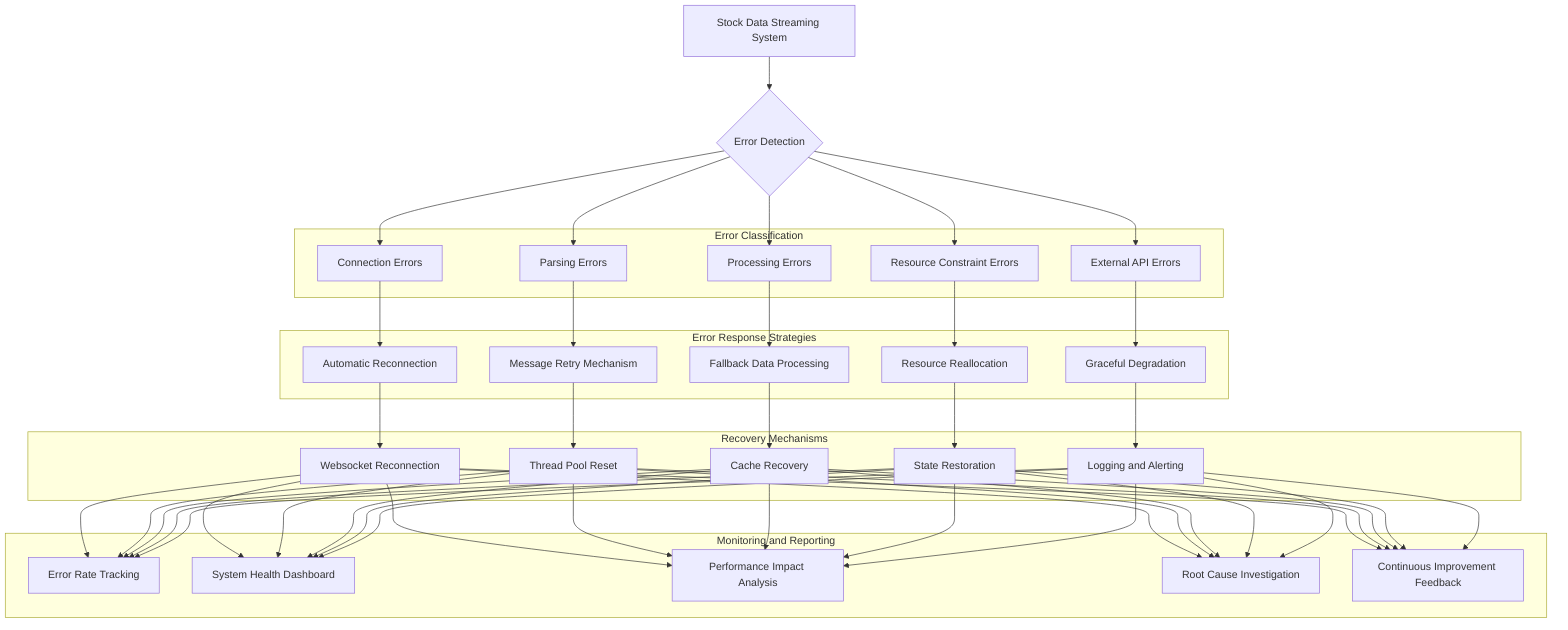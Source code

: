 flowchart TD
    A[Stock Data Streaming System] --> B{Error Detection}
    
    subgraph "Error Classification"
    EC1[Connection Errors]
    EC2[Parsing Errors]
    EC3[Processing Errors]
    EC4[Resource Constraint Errors]
    EC5[External API Errors]
    end
    
    subgraph "Error Response Strategies"
    RS1[Automatic Reconnection]
    RS2[Message Retry Mechanism]
    RS3[Fallback Data Processing]
    RS4[Resource Reallocation]
    RS5[Graceful Degradation]
    end
    
    subgraph "Recovery Mechanisms"
    RM1[Websocket Reconnection]
    RM2[Thread Pool Reset]
    RM3[Cache Recovery]
    RM4[State Restoration]
    RM5[Logging and Alerting]
    end
    
    subgraph "Monitoring and Reporting"
    MR1[Error Rate Tracking]
    MR2[System Health Dashboard]
    MR3[Performance Impact Analysis]
    MR4[Root Cause Investigation]
    MR5[Continuous Improvement Feedback]
    end
    
    B --> EC1 & EC2 & EC3 & EC4 & EC5
    
    EC1 --> RS1
    EC2 --> RS2
    EC3 --> RS3
    EC4 --> RS4
    EC5 --> RS5
    
    RS1 --> RM1
    RS2 --> RM2
    RS3 --> RM3
    RS4 --> RM4
    RS5 --> RM5
    
    RM1 & RM2 & RM3 & RM4 & RM5 --> MR1 & MR2 & MR3 & MR4 & MR5
    
    classDef error fill:#FF6B6B,stroke:#333,stroke-width:2px;
    classDef recovery fill:#4ECDC4,stroke:#333,stroke-width:2px;
    classDef monitoring fill:#FFD93D,stroke:#333,stroke-width:2px;
